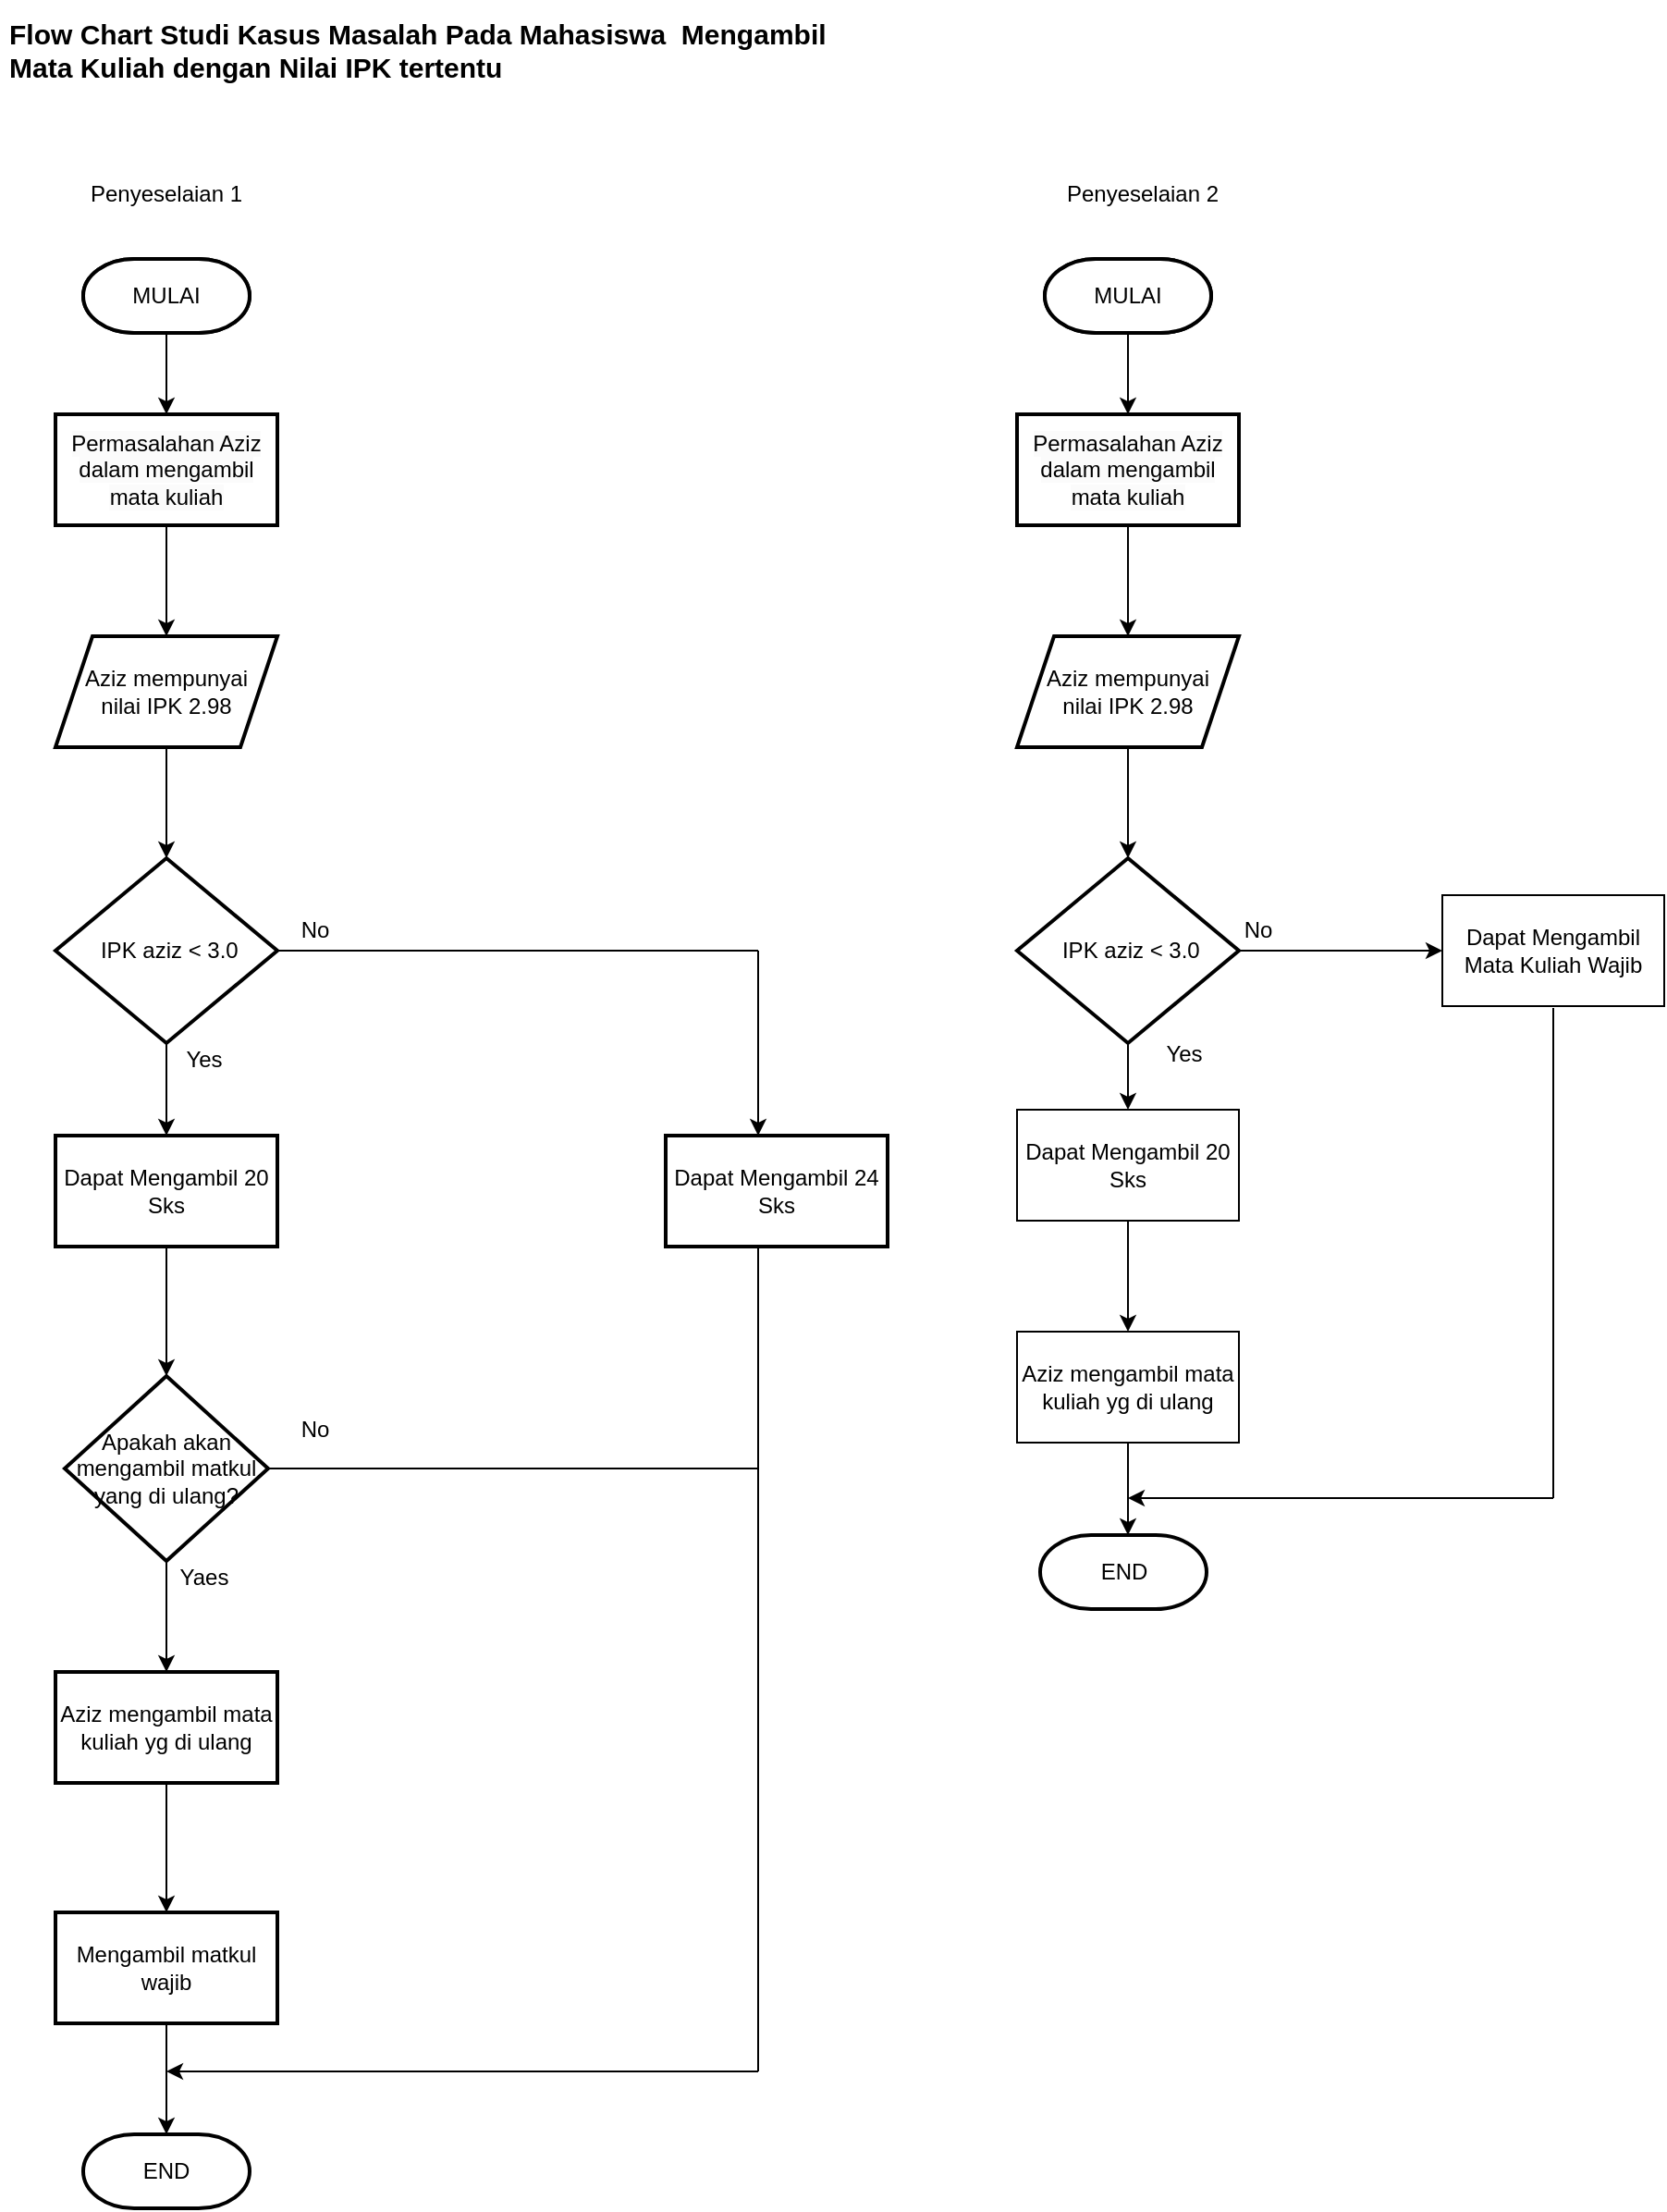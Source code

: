 <mxfile version="21.7.5" type="device" pages="2">
  <diagram id="C5RBs43oDa-KdzZeNtuy" name="Page-1">
    <mxGraphModel dx="1968" dy="2373" grid="1" gridSize="10" guides="1" tooltips="1" connect="1" arrows="1" fold="1" page="1" pageScale="1" pageWidth="827" pageHeight="1169" math="0" shadow="0">
      <root>
        <mxCell id="WIyWlLk6GJQsqaUBKTNV-0" />
        <mxCell id="WIyWlLk6GJQsqaUBKTNV-1" parent="WIyWlLk6GJQsqaUBKTNV-0" />
        <mxCell id="s32Tm8xTcJiPgJSjNKc--2" value="" style="edgeStyle=orthogonalEdgeStyle;rounded=0;orthogonalLoop=1;jettySize=auto;html=1;" parent="WIyWlLk6GJQsqaUBKTNV-1" source="s32Tm8xTcJiPgJSjNKc--0" target="s32Tm8xTcJiPgJSjNKc--1" edge="1">
          <mxGeometry relative="1" as="geometry" />
        </mxCell>
        <mxCell id="s32Tm8xTcJiPgJSjNKc--0" value="MULAI" style="strokeWidth=2;html=1;shape=mxgraph.flowchart.terminator;whiteSpace=wrap;" parent="WIyWlLk6GJQsqaUBKTNV-1" vertex="1">
          <mxGeometry x="75" y="100" width="90" height="40" as="geometry" />
        </mxCell>
        <mxCell id="s32Tm8xTcJiPgJSjNKc--4" value="" style="edgeStyle=orthogonalEdgeStyle;rounded=0;orthogonalLoop=1;jettySize=auto;html=1;" parent="WIyWlLk6GJQsqaUBKTNV-1" source="s32Tm8xTcJiPgJSjNKc--1" target="s32Tm8xTcJiPgJSjNKc--3" edge="1">
          <mxGeometry relative="1" as="geometry" />
        </mxCell>
        <mxCell id="s32Tm8xTcJiPgJSjNKc--1" value="&lt;meta charset=&quot;utf-8&quot;&gt;&lt;span style=&quot;color: rgb(0, 0, 0); font-family: Helvetica; font-size: 12px; font-style: normal; font-variant-ligatures: normal; font-variant-caps: normal; font-weight: 400; letter-spacing: normal; orphans: 2; text-align: center; text-indent: 0px; text-transform: none; widows: 2; word-spacing: 0px; -webkit-text-stroke-width: 0px; background-color: rgb(251, 251, 251); text-decoration-thickness: initial; text-decoration-style: initial; text-decoration-color: initial; float: none; display: inline !important;&quot;&gt;Permasalahan Aziz dalam mengambil mata kuliah&lt;/span&gt;" style="whiteSpace=wrap;html=1;strokeWidth=2;" parent="WIyWlLk6GJQsqaUBKTNV-1" vertex="1">
          <mxGeometry x="60" y="184" width="120" height="60" as="geometry" />
        </mxCell>
        <mxCell id="s32Tm8xTcJiPgJSjNKc--6" value="" style="edgeStyle=orthogonalEdgeStyle;rounded=0;orthogonalLoop=1;jettySize=auto;html=1;" parent="WIyWlLk6GJQsqaUBKTNV-1" source="s32Tm8xTcJiPgJSjNKc--3" target="s32Tm8xTcJiPgJSjNKc--5" edge="1">
          <mxGeometry relative="1" as="geometry" />
        </mxCell>
        <mxCell id="s32Tm8xTcJiPgJSjNKc--3" value="Aziz mempunyai&lt;br style=&quot;border-color: var(--border-color);&quot;&gt;nilai IPK 2.98" style="shape=parallelogram;perimeter=parallelogramPerimeter;whiteSpace=wrap;html=1;fixedSize=1;strokeWidth=2;" parent="WIyWlLk6GJQsqaUBKTNV-1" vertex="1">
          <mxGeometry x="60" y="304" width="120" height="60" as="geometry" />
        </mxCell>
        <mxCell id="s32Tm8xTcJiPgJSjNKc--8" value="" style="edgeStyle=orthogonalEdgeStyle;rounded=0;orthogonalLoop=1;jettySize=auto;html=1;" parent="WIyWlLk6GJQsqaUBKTNV-1" source="s32Tm8xTcJiPgJSjNKc--5" target="s32Tm8xTcJiPgJSjNKc--7" edge="1">
          <mxGeometry relative="1" as="geometry" />
        </mxCell>
        <mxCell id="s32Tm8xTcJiPgJSjNKc--5" value="&amp;nbsp;IPK aziz &amp;lt; 3.0" style="rhombus;whiteSpace=wrap;html=1;strokeWidth=2;" parent="WIyWlLk6GJQsqaUBKTNV-1" vertex="1">
          <mxGeometry x="60" y="424" width="120" height="100" as="geometry" />
        </mxCell>
        <mxCell id="s32Tm8xTcJiPgJSjNKc--10" value="" style="edgeStyle=orthogonalEdgeStyle;rounded=0;orthogonalLoop=1;jettySize=auto;html=1;" parent="WIyWlLk6GJQsqaUBKTNV-1" source="s32Tm8xTcJiPgJSjNKc--7" target="s32Tm8xTcJiPgJSjNKc--9" edge="1">
          <mxGeometry relative="1" as="geometry" />
        </mxCell>
        <mxCell id="s32Tm8xTcJiPgJSjNKc--7" value="Dapat Mengambil 20 Sks" style="whiteSpace=wrap;html=1;strokeWidth=2;" parent="WIyWlLk6GJQsqaUBKTNV-1" vertex="1">
          <mxGeometry x="60" y="574" width="120" height="60" as="geometry" />
        </mxCell>
        <mxCell id="s32Tm8xTcJiPgJSjNKc--12" value="" style="edgeStyle=orthogonalEdgeStyle;rounded=0;orthogonalLoop=1;jettySize=auto;html=1;" parent="WIyWlLk6GJQsqaUBKTNV-1" source="s32Tm8xTcJiPgJSjNKc--9" target="s32Tm8xTcJiPgJSjNKc--11" edge="1">
          <mxGeometry relative="1" as="geometry" />
        </mxCell>
        <mxCell id="s32Tm8xTcJiPgJSjNKc--9" value="Apakah akan mengambil matkul yang di ulang?" style="rhombus;whiteSpace=wrap;html=1;strokeWidth=2;" parent="WIyWlLk6GJQsqaUBKTNV-1" vertex="1">
          <mxGeometry x="65" y="704" width="110" height="100" as="geometry" />
        </mxCell>
        <mxCell id="s32Tm8xTcJiPgJSjNKc--14" value="" style="edgeStyle=orthogonalEdgeStyle;rounded=0;orthogonalLoop=1;jettySize=auto;html=1;" parent="WIyWlLk6GJQsqaUBKTNV-1" source="s32Tm8xTcJiPgJSjNKc--11" target="s32Tm8xTcJiPgJSjNKc--13" edge="1">
          <mxGeometry relative="1" as="geometry" />
        </mxCell>
        <mxCell id="s32Tm8xTcJiPgJSjNKc--11" value="Aziz mengambil mata kuliah yg di ulang" style="whiteSpace=wrap;html=1;strokeWidth=2;" parent="WIyWlLk6GJQsqaUBKTNV-1" vertex="1">
          <mxGeometry x="60" y="864" width="120" height="60" as="geometry" />
        </mxCell>
        <mxCell id="s32Tm8xTcJiPgJSjNKc--17" value="" style="edgeStyle=orthogonalEdgeStyle;rounded=0;orthogonalLoop=1;jettySize=auto;html=1;" parent="WIyWlLk6GJQsqaUBKTNV-1" source="s32Tm8xTcJiPgJSjNKc--13" target="s32Tm8xTcJiPgJSjNKc--16" edge="1">
          <mxGeometry relative="1" as="geometry" />
        </mxCell>
        <mxCell id="s32Tm8xTcJiPgJSjNKc--13" value="Mengambil matkul wajib" style="whiteSpace=wrap;html=1;strokeWidth=2;" parent="WIyWlLk6GJQsqaUBKTNV-1" vertex="1">
          <mxGeometry x="60" y="994" width="120" height="60" as="geometry" />
        </mxCell>
        <mxCell id="s32Tm8xTcJiPgJSjNKc--15" value="MULAI" style="strokeWidth=2;html=1;shape=mxgraph.flowchart.terminator;whiteSpace=wrap;" parent="WIyWlLk6GJQsqaUBKTNV-1" vertex="1">
          <mxGeometry x="75" y="100" width="90" height="40" as="geometry" />
        </mxCell>
        <mxCell id="s32Tm8xTcJiPgJSjNKc--16" value="END" style="strokeWidth=2;html=1;shape=mxgraph.flowchart.terminator;whiteSpace=wrap;" parent="WIyWlLk6GJQsqaUBKTNV-1" vertex="1">
          <mxGeometry x="75" y="1114" width="90" height="40" as="geometry" />
        </mxCell>
        <mxCell id="s32Tm8xTcJiPgJSjNKc--18" value="Dapat Mengambil 24 Sks" style="whiteSpace=wrap;html=1;strokeWidth=2;" parent="WIyWlLk6GJQsqaUBKTNV-1" vertex="1">
          <mxGeometry x="390" y="574" width="120" height="60" as="geometry" />
        </mxCell>
        <mxCell id="s32Tm8xTcJiPgJSjNKc--42" value="" style="endArrow=none;html=1;rounded=0;" parent="WIyWlLk6GJQsqaUBKTNV-1" edge="1">
          <mxGeometry width="50" height="50" relative="1" as="geometry">
            <mxPoint x="180" y="474" as="sourcePoint" />
            <mxPoint x="440" y="474" as="targetPoint" />
          </mxGeometry>
        </mxCell>
        <mxCell id="s32Tm8xTcJiPgJSjNKc--43" value="" style="endArrow=classic;html=1;rounded=0;" parent="WIyWlLk6GJQsqaUBKTNV-1" edge="1">
          <mxGeometry width="50" height="50" relative="1" as="geometry">
            <mxPoint x="440" y="474" as="sourcePoint" />
            <mxPoint x="440" y="574" as="targetPoint" />
          </mxGeometry>
        </mxCell>
        <mxCell id="s32Tm8xTcJiPgJSjNKc--44" value="" style="endArrow=none;html=1;rounded=0;" parent="WIyWlLk6GJQsqaUBKTNV-1" edge="1">
          <mxGeometry width="50" height="50" relative="1" as="geometry">
            <mxPoint x="175" y="754" as="sourcePoint" />
            <mxPoint x="440" y="754" as="targetPoint" />
          </mxGeometry>
        </mxCell>
        <mxCell id="s32Tm8xTcJiPgJSjNKc--45" value="" style="endArrow=none;html=1;rounded=0;entryX=0.5;entryY=1;entryDx=0;entryDy=0;" parent="WIyWlLk6GJQsqaUBKTNV-1" edge="1">
          <mxGeometry width="50" height="50" relative="1" as="geometry">
            <mxPoint x="440" y="754" as="sourcePoint" />
            <mxPoint x="440" y="634" as="targetPoint" />
          </mxGeometry>
        </mxCell>
        <mxCell id="s32Tm8xTcJiPgJSjNKc--46" value="" style="endArrow=none;html=1;rounded=0;" parent="WIyWlLk6GJQsqaUBKTNV-1" edge="1">
          <mxGeometry width="50" height="50" relative="1" as="geometry">
            <mxPoint x="440" y="1080" as="sourcePoint" />
            <mxPoint x="440" y="754" as="targetPoint" />
          </mxGeometry>
        </mxCell>
        <mxCell id="s32Tm8xTcJiPgJSjNKc--47" value="" style="endArrow=classic;html=1;rounded=0;" parent="WIyWlLk6GJQsqaUBKTNV-1" edge="1">
          <mxGeometry width="50" height="50" relative="1" as="geometry">
            <mxPoint x="440" y="1080" as="sourcePoint" />
            <mxPoint x="120" y="1080" as="targetPoint" />
          </mxGeometry>
        </mxCell>
        <mxCell id="s32Tm8xTcJiPgJSjNKc--48" value="Yes&lt;br&gt;" style="text;html=1;align=center;verticalAlign=middle;resizable=0;points=[];autosize=1;strokeColor=none;fillColor=none;" parent="WIyWlLk6GJQsqaUBKTNV-1" vertex="1">
          <mxGeometry x="120" y="518" width="40" height="30" as="geometry" />
        </mxCell>
        <mxCell id="s32Tm8xTcJiPgJSjNKc--49" value="No" style="text;html=1;align=center;verticalAlign=middle;resizable=0;points=[];autosize=1;strokeColor=none;fillColor=none;" parent="WIyWlLk6GJQsqaUBKTNV-1" vertex="1">
          <mxGeometry x="180" y="448" width="40" height="30" as="geometry" />
        </mxCell>
        <mxCell id="s32Tm8xTcJiPgJSjNKc--50" value="Yaes" style="text;html=1;align=center;verticalAlign=middle;resizable=0;points=[];autosize=1;strokeColor=none;fillColor=none;" parent="WIyWlLk6GJQsqaUBKTNV-1" vertex="1">
          <mxGeometry x="115" y="798" width="50" height="30" as="geometry" />
        </mxCell>
        <mxCell id="s32Tm8xTcJiPgJSjNKc--51" value="No" style="text;html=1;align=center;verticalAlign=middle;resizable=0;points=[];autosize=1;strokeColor=none;fillColor=none;" parent="WIyWlLk6GJQsqaUBKTNV-1" vertex="1">
          <mxGeometry x="180" y="718" width="40" height="30" as="geometry" />
        </mxCell>
        <mxCell id="lluZ5RmbZSSxgCh2yDnl-0" value="&lt;h1 style=&quot;font-size: 15px;&quot;&gt;&lt;font style=&quot;font-size: 15px;&quot;&gt;Flow Chart Studi Kasus Masalah Pada Mahasiswa&amp;nbsp; Mengambil Mata Kuliah dengan Nilai IPK tertentu&lt;/font&gt;&lt;/h1&gt;&lt;p style=&quot;font-size: 15px;&quot;&gt;&lt;br&gt;&lt;/p&gt;" style="text;html=1;strokeColor=none;fillColor=none;spacing=5;spacingTop=-20;whiteSpace=wrap;overflow=hidden;rounded=0;" parent="WIyWlLk6GJQsqaUBKTNV-1" vertex="1">
          <mxGeometry x="30" y="-30" width="460" height="120" as="geometry" />
        </mxCell>
        <mxCell id="WiA2aia0PaYZAGRsGLNB-0" value="" style="edgeStyle=orthogonalEdgeStyle;rounded=0;orthogonalLoop=1;jettySize=auto;html=1;" edge="1" parent="WIyWlLk6GJQsqaUBKTNV-1" source="WiA2aia0PaYZAGRsGLNB-1" target="WiA2aia0PaYZAGRsGLNB-3">
          <mxGeometry relative="1" as="geometry" />
        </mxCell>
        <mxCell id="WiA2aia0PaYZAGRsGLNB-1" value="MULAI" style="strokeWidth=2;html=1;shape=mxgraph.flowchart.terminator;whiteSpace=wrap;" vertex="1" parent="WIyWlLk6GJQsqaUBKTNV-1">
          <mxGeometry x="595" y="100" width="90" height="40" as="geometry" />
        </mxCell>
        <mxCell id="WiA2aia0PaYZAGRsGLNB-2" value="" style="edgeStyle=orthogonalEdgeStyle;rounded=0;orthogonalLoop=1;jettySize=auto;html=1;" edge="1" parent="WIyWlLk6GJQsqaUBKTNV-1" source="WiA2aia0PaYZAGRsGLNB-3" target="WiA2aia0PaYZAGRsGLNB-5">
          <mxGeometry relative="1" as="geometry" />
        </mxCell>
        <mxCell id="WiA2aia0PaYZAGRsGLNB-3" value="&lt;meta charset=&quot;utf-8&quot;&gt;&lt;span style=&quot;color: rgb(0, 0, 0); font-family: Helvetica; font-size: 12px; font-style: normal; font-variant-ligatures: normal; font-variant-caps: normal; font-weight: 400; letter-spacing: normal; orphans: 2; text-align: center; text-indent: 0px; text-transform: none; widows: 2; word-spacing: 0px; -webkit-text-stroke-width: 0px; background-color: rgb(251, 251, 251); text-decoration-thickness: initial; text-decoration-style: initial; text-decoration-color: initial; float: none; display: inline !important;&quot;&gt;Permasalahan Aziz dalam mengambil mata kuliah&lt;/span&gt;" style="whiteSpace=wrap;html=1;strokeWidth=2;" vertex="1" parent="WIyWlLk6GJQsqaUBKTNV-1">
          <mxGeometry x="580" y="184" width="120" height="60" as="geometry" />
        </mxCell>
        <mxCell id="WiA2aia0PaYZAGRsGLNB-4" value="" style="edgeStyle=orthogonalEdgeStyle;rounded=0;orthogonalLoop=1;jettySize=auto;html=1;" edge="1" parent="WIyWlLk6GJQsqaUBKTNV-1" source="WiA2aia0PaYZAGRsGLNB-5" target="WiA2aia0PaYZAGRsGLNB-7">
          <mxGeometry relative="1" as="geometry" />
        </mxCell>
        <mxCell id="WiA2aia0PaYZAGRsGLNB-5" value="Aziz mempunyai&lt;br style=&quot;border-color: var(--border-color);&quot;&gt;nilai IPK 2.98" style="shape=parallelogram;perimeter=parallelogramPerimeter;whiteSpace=wrap;html=1;fixedSize=1;strokeWidth=2;" vertex="1" parent="WIyWlLk6GJQsqaUBKTNV-1">
          <mxGeometry x="580" y="304" width="120" height="60" as="geometry" />
        </mxCell>
        <mxCell id="WiA2aia0PaYZAGRsGLNB-6" value="" style="edgeStyle=orthogonalEdgeStyle;rounded=0;orthogonalLoop=1;jettySize=auto;html=1;" edge="1" parent="WIyWlLk6GJQsqaUBKTNV-1" source="WiA2aia0PaYZAGRsGLNB-7" target="WiA2aia0PaYZAGRsGLNB-11">
          <mxGeometry relative="1" as="geometry" />
        </mxCell>
        <mxCell id="WiA2aia0PaYZAGRsGLNB-7" value="&amp;nbsp;IPK aziz &amp;lt; 3.0" style="rhombus;whiteSpace=wrap;html=1;strokeWidth=2;" vertex="1" parent="WIyWlLk6GJQsqaUBKTNV-1">
          <mxGeometry x="580" y="424" width="120" height="100" as="geometry" />
        </mxCell>
        <mxCell id="WiA2aia0PaYZAGRsGLNB-8" value="MULAI" style="strokeWidth=2;html=1;shape=mxgraph.flowchart.terminator;whiteSpace=wrap;" vertex="1" parent="WIyWlLk6GJQsqaUBKTNV-1">
          <mxGeometry x="595" y="100" width="90" height="40" as="geometry" />
        </mxCell>
        <mxCell id="WiA2aia0PaYZAGRsGLNB-9" value="END" style="strokeWidth=2;html=1;shape=mxgraph.flowchart.terminator;whiteSpace=wrap;" vertex="1" parent="WIyWlLk6GJQsqaUBKTNV-1">
          <mxGeometry x="592.5" y="790" width="90" height="40" as="geometry" />
        </mxCell>
        <mxCell id="WiA2aia0PaYZAGRsGLNB-10" style="edgeStyle=orthogonalEdgeStyle;rounded=0;orthogonalLoop=1;jettySize=auto;html=1;entryX=0.5;entryY=0;entryDx=0;entryDy=0;" edge="1" parent="WIyWlLk6GJQsqaUBKTNV-1" source="WiA2aia0PaYZAGRsGLNB-11" target="WiA2aia0PaYZAGRsGLNB-13">
          <mxGeometry relative="1" as="geometry" />
        </mxCell>
        <mxCell id="WiA2aia0PaYZAGRsGLNB-11" value="Dapat Mengambil 20 Sks" style="rounded=0;whiteSpace=wrap;html=1;" vertex="1" parent="WIyWlLk6GJQsqaUBKTNV-1">
          <mxGeometry x="580" y="560" width="120" height="60" as="geometry" />
        </mxCell>
        <mxCell id="WiA2aia0PaYZAGRsGLNB-12" style="edgeStyle=orthogonalEdgeStyle;rounded=0;orthogonalLoop=1;jettySize=auto;html=1;" edge="1" parent="WIyWlLk6GJQsqaUBKTNV-1" source="WiA2aia0PaYZAGRsGLNB-13">
          <mxGeometry relative="1" as="geometry">
            <mxPoint x="640" y="790" as="targetPoint" />
          </mxGeometry>
        </mxCell>
        <mxCell id="WiA2aia0PaYZAGRsGLNB-13" value="Aziz mengambil mata kuliah yg di ulang" style="rounded=0;whiteSpace=wrap;html=1;" vertex="1" parent="WIyWlLk6GJQsqaUBKTNV-1">
          <mxGeometry x="580" y="680" width="120" height="60" as="geometry" />
        </mxCell>
        <mxCell id="WiA2aia0PaYZAGRsGLNB-14" value="Dapat Mengambil Mata Kuliah Wajib" style="rounded=0;whiteSpace=wrap;html=1;" vertex="1" parent="WIyWlLk6GJQsqaUBKTNV-1">
          <mxGeometry x="810" y="444" width="120" height="60" as="geometry" />
        </mxCell>
        <mxCell id="WiA2aia0PaYZAGRsGLNB-15" value="" style="endArrow=classic;html=1;rounded=0;entryX=0;entryY=0.5;entryDx=0;entryDy=0;" edge="1" parent="WIyWlLk6GJQsqaUBKTNV-1" target="WiA2aia0PaYZAGRsGLNB-14">
          <mxGeometry width="50" height="50" relative="1" as="geometry">
            <mxPoint x="700" y="474" as="sourcePoint" />
            <mxPoint x="750" y="424" as="targetPoint" />
          </mxGeometry>
        </mxCell>
        <mxCell id="WiA2aia0PaYZAGRsGLNB-16" value="Yes" style="text;html=1;align=center;verticalAlign=middle;resizable=0;points=[];autosize=1;strokeColor=none;fillColor=none;" vertex="1" parent="WIyWlLk6GJQsqaUBKTNV-1">
          <mxGeometry x="650" y="515" width="40" height="30" as="geometry" />
        </mxCell>
        <mxCell id="WiA2aia0PaYZAGRsGLNB-17" value="No" style="text;html=1;align=center;verticalAlign=middle;resizable=0;points=[];autosize=1;strokeColor=none;fillColor=none;" vertex="1" parent="WIyWlLk6GJQsqaUBKTNV-1">
          <mxGeometry x="690" y="448" width="40" height="30" as="geometry" />
        </mxCell>
        <mxCell id="WiA2aia0PaYZAGRsGLNB-18" value="" style="endArrow=none;html=1;rounded=0;" edge="1" parent="WIyWlLk6GJQsqaUBKTNV-1">
          <mxGeometry width="50" height="50" relative="1" as="geometry">
            <mxPoint x="870" y="770" as="sourcePoint" />
            <mxPoint x="870" y="505" as="targetPoint" />
          </mxGeometry>
        </mxCell>
        <mxCell id="WiA2aia0PaYZAGRsGLNB-19" value="" style="endArrow=classic;html=1;rounded=0;" edge="1" parent="WIyWlLk6GJQsqaUBKTNV-1">
          <mxGeometry width="50" height="50" relative="1" as="geometry">
            <mxPoint x="870" y="770" as="sourcePoint" />
            <mxPoint x="640" y="770" as="targetPoint" />
          </mxGeometry>
        </mxCell>
        <mxCell id="WiA2aia0PaYZAGRsGLNB-23" value="Penyeselaian 1" style="text;html=1;strokeColor=none;fillColor=none;align=center;verticalAlign=middle;whiteSpace=wrap;rounded=0;" vertex="1" parent="WIyWlLk6GJQsqaUBKTNV-1">
          <mxGeometry x="50" y="50" width="140" height="30" as="geometry" />
        </mxCell>
        <mxCell id="WiA2aia0PaYZAGRsGLNB-24" value="Penyeselaian 2" style="text;html=1;strokeColor=none;fillColor=none;align=center;verticalAlign=middle;whiteSpace=wrap;rounded=0;" vertex="1" parent="WIyWlLk6GJQsqaUBKTNV-1">
          <mxGeometry x="577.5" y="50" width="140" height="30" as="geometry" />
        </mxCell>
      </root>
    </mxGraphModel>
  </diagram>
  <diagram id="Y2Cu2JbPrkr9WR6cSG1d" name="Page-2">
    <mxGraphModel dx="2187" dy="1338" grid="1" gridSize="10" guides="1" tooltips="1" connect="1" arrows="1" fold="1" page="1" pageScale="1" pageWidth="850" pageHeight="1100" math="0" shadow="0">
      <root>
        <mxCell id="0" />
        <mxCell id="1" parent="0" />
        <mxCell id="Z-kmlPZb-_eGGyk9oHyR-1" value="" style="edgeStyle=orthogonalEdgeStyle;rounded=0;orthogonalLoop=1;jettySize=auto;html=1;" parent="1" source="Z-kmlPZb-_eGGyk9oHyR-2" target="Z-kmlPZb-_eGGyk9oHyR-4" edge="1">
          <mxGeometry relative="1" as="geometry" />
        </mxCell>
        <mxCell id="Z-kmlPZb-_eGGyk9oHyR-2" value="MULAI" style="strokeWidth=2;html=1;shape=mxgraph.flowchart.terminator;whiteSpace=wrap;" parent="1" vertex="1">
          <mxGeometry x="395" y="120" width="90" height="40" as="geometry" />
        </mxCell>
        <mxCell id="Z-kmlPZb-_eGGyk9oHyR-3" value="" style="edgeStyle=orthogonalEdgeStyle;rounded=0;orthogonalLoop=1;jettySize=auto;html=1;" parent="1" source="Z-kmlPZb-_eGGyk9oHyR-4" target="Z-kmlPZb-_eGGyk9oHyR-6" edge="1">
          <mxGeometry relative="1" as="geometry" />
        </mxCell>
        <mxCell id="Z-kmlPZb-_eGGyk9oHyR-4" value="&lt;meta charset=&quot;utf-8&quot;&gt;&lt;span style=&quot;color: rgb(0, 0, 0); font-family: Helvetica; font-size: 12px; font-style: normal; font-variant-ligatures: normal; font-variant-caps: normal; font-weight: 400; letter-spacing: normal; orphans: 2; text-align: center; text-indent: 0px; text-transform: none; widows: 2; word-spacing: 0px; -webkit-text-stroke-width: 0px; background-color: rgb(251, 251, 251); text-decoration-thickness: initial; text-decoration-style: initial; text-decoration-color: initial; float: none; display: inline !important;&quot;&gt;Permasalahan Aziz dalam mengambil mata kuliah&lt;/span&gt;" style="whiteSpace=wrap;html=1;strokeWidth=2;" parent="1" vertex="1">
          <mxGeometry x="380" y="204" width="120" height="60" as="geometry" />
        </mxCell>
        <mxCell id="Z-kmlPZb-_eGGyk9oHyR-5" value="" style="edgeStyle=orthogonalEdgeStyle;rounded=0;orthogonalLoop=1;jettySize=auto;html=1;" parent="1" source="Z-kmlPZb-_eGGyk9oHyR-6" target="Z-kmlPZb-_eGGyk9oHyR-7" edge="1">
          <mxGeometry relative="1" as="geometry" />
        </mxCell>
        <mxCell id="Z-kmlPZb-_eGGyk9oHyR-6" value="Aziz mempunyai&lt;br style=&quot;border-color: var(--border-color);&quot;&gt;nilai IPK 2.98" style="shape=parallelogram;perimeter=parallelogramPerimeter;whiteSpace=wrap;html=1;fixedSize=1;strokeWidth=2;" parent="1" vertex="1">
          <mxGeometry x="380" y="324" width="120" height="60" as="geometry" />
        </mxCell>
        <mxCell id="Mb3_L9JyR4gmVDj5NuBt-6" value="" style="edgeStyle=orthogonalEdgeStyle;rounded=0;orthogonalLoop=1;jettySize=auto;html=1;" parent="1" source="Z-kmlPZb-_eGGyk9oHyR-7" target="Mb3_L9JyR4gmVDj5NuBt-3" edge="1">
          <mxGeometry relative="1" as="geometry" />
        </mxCell>
        <mxCell id="Z-kmlPZb-_eGGyk9oHyR-7" value="&amp;nbsp;IPK aziz &amp;lt; 3.0" style="rhombus;whiteSpace=wrap;html=1;strokeWidth=2;" parent="1" vertex="1">
          <mxGeometry x="380" y="444" width="120" height="100" as="geometry" />
        </mxCell>
        <mxCell id="Z-kmlPZb-_eGGyk9oHyR-8" value="MULAI" style="strokeWidth=2;html=1;shape=mxgraph.flowchart.terminator;whiteSpace=wrap;" parent="1" vertex="1">
          <mxGeometry x="395" y="120" width="90" height="40" as="geometry" />
        </mxCell>
        <mxCell id="OVDmUk-x6eYq_e_g-cXy-1" value="&lt;h1 style=&quot;font-size: 17px;&quot;&gt;&lt;font style=&quot;font-size: 17px;&quot;&gt;Flow Chart Studi Kasus Masalah Pada Mahasiswa&amp;nbsp; Mengambil Mata Kuliah dengan Nilai IPK tertentu&lt;/font&gt;&lt;/h1&gt;&lt;p style=&quot;font-size: 17px;&quot;&gt;&lt;br&gt;&lt;/p&gt;" style="text;html=1;strokeColor=none;fillColor=none;spacing=5;spacingTop=-20;whiteSpace=wrap;overflow=hidden;rounded=0;" parent="1" vertex="1">
          <mxGeometry x="30" y="30" width="460" height="120" as="geometry" />
        </mxCell>
        <mxCell id="Mb3_L9JyR4gmVDj5NuBt-1" value="END" style="strokeWidth=2;html=1;shape=mxgraph.flowchart.terminator;whiteSpace=wrap;" parent="1" vertex="1">
          <mxGeometry x="392.5" y="810" width="90" height="40" as="geometry" />
        </mxCell>
        <mxCell id="Mb3_L9JyR4gmVDj5NuBt-2" style="edgeStyle=orthogonalEdgeStyle;rounded=0;orthogonalLoop=1;jettySize=auto;html=1;entryX=0.5;entryY=0;entryDx=0;entryDy=0;" parent="1" source="Mb3_L9JyR4gmVDj5NuBt-3" target="Mb3_L9JyR4gmVDj5NuBt-5" edge="1">
          <mxGeometry relative="1" as="geometry" />
        </mxCell>
        <mxCell id="Mb3_L9JyR4gmVDj5NuBt-3" value="Dapat Mengambil 20 Sks" style="rounded=0;whiteSpace=wrap;html=1;" parent="1" vertex="1">
          <mxGeometry x="380" y="580" width="120" height="60" as="geometry" />
        </mxCell>
        <mxCell id="Mb3_L9JyR4gmVDj5NuBt-4" style="edgeStyle=orthogonalEdgeStyle;rounded=0;orthogonalLoop=1;jettySize=auto;html=1;" parent="1" source="Mb3_L9JyR4gmVDj5NuBt-5" edge="1">
          <mxGeometry relative="1" as="geometry">
            <mxPoint x="440" y="810" as="targetPoint" />
          </mxGeometry>
        </mxCell>
        <mxCell id="Mb3_L9JyR4gmVDj5NuBt-5" value="Aziz mengambil mata kuliah yg di ulang" style="rounded=0;whiteSpace=wrap;html=1;" parent="1" vertex="1">
          <mxGeometry x="380" y="700" width="120" height="60" as="geometry" />
        </mxCell>
        <mxCell id="GR1V2fM72-D3WIF3KxtH-1" value="Dapat Mengambil Mata Kuliah Wajib" style="rounded=0;whiteSpace=wrap;html=1;" parent="1" vertex="1">
          <mxGeometry x="610" y="464" width="120" height="60" as="geometry" />
        </mxCell>
        <mxCell id="GR1V2fM72-D3WIF3KxtH-2" value="" style="endArrow=classic;html=1;rounded=0;entryX=0;entryY=0.5;entryDx=0;entryDy=0;" parent="1" target="GR1V2fM72-D3WIF3KxtH-1" edge="1">
          <mxGeometry width="50" height="50" relative="1" as="geometry">
            <mxPoint x="500" y="494" as="sourcePoint" />
            <mxPoint x="550" y="444" as="targetPoint" />
          </mxGeometry>
        </mxCell>
        <mxCell id="GR1V2fM72-D3WIF3KxtH-3" value="Yes" style="text;html=1;align=center;verticalAlign=middle;resizable=0;points=[];autosize=1;strokeColor=none;fillColor=none;" parent="1" vertex="1">
          <mxGeometry x="450" y="535" width="40" height="30" as="geometry" />
        </mxCell>
        <mxCell id="GR1V2fM72-D3WIF3KxtH-4" value="No" style="text;html=1;align=center;verticalAlign=middle;resizable=0;points=[];autosize=1;strokeColor=none;fillColor=none;" parent="1" vertex="1">
          <mxGeometry x="490" y="468" width="40" height="30" as="geometry" />
        </mxCell>
        <mxCell id="GR1V2fM72-D3WIF3KxtH-5" value="" style="endArrow=none;html=1;rounded=0;" parent="1" edge="1">
          <mxGeometry width="50" height="50" relative="1" as="geometry">
            <mxPoint x="670" y="790" as="sourcePoint" />
            <mxPoint x="670" y="525" as="targetPoint" />
          </mxGeometry>
        </mxCell>
        <mxCell id="GR1V2fM72-D3WIF3KxtH-6" value="" style="endArrow=classic;html=1;rounded=0;" parent="1" edge="1">
          <mxGeometry width="50" height="50" relative="1" as="geometry">
            <mxPoint x="670" y="790" as="sourcePoint" />
            <mxPoint x="440" y="790" as="targetPoint" />
          </mxGeometry>
        </mxCell>
      </root>
    </mxGraphModel>
  </diagram>
</mxfile>
